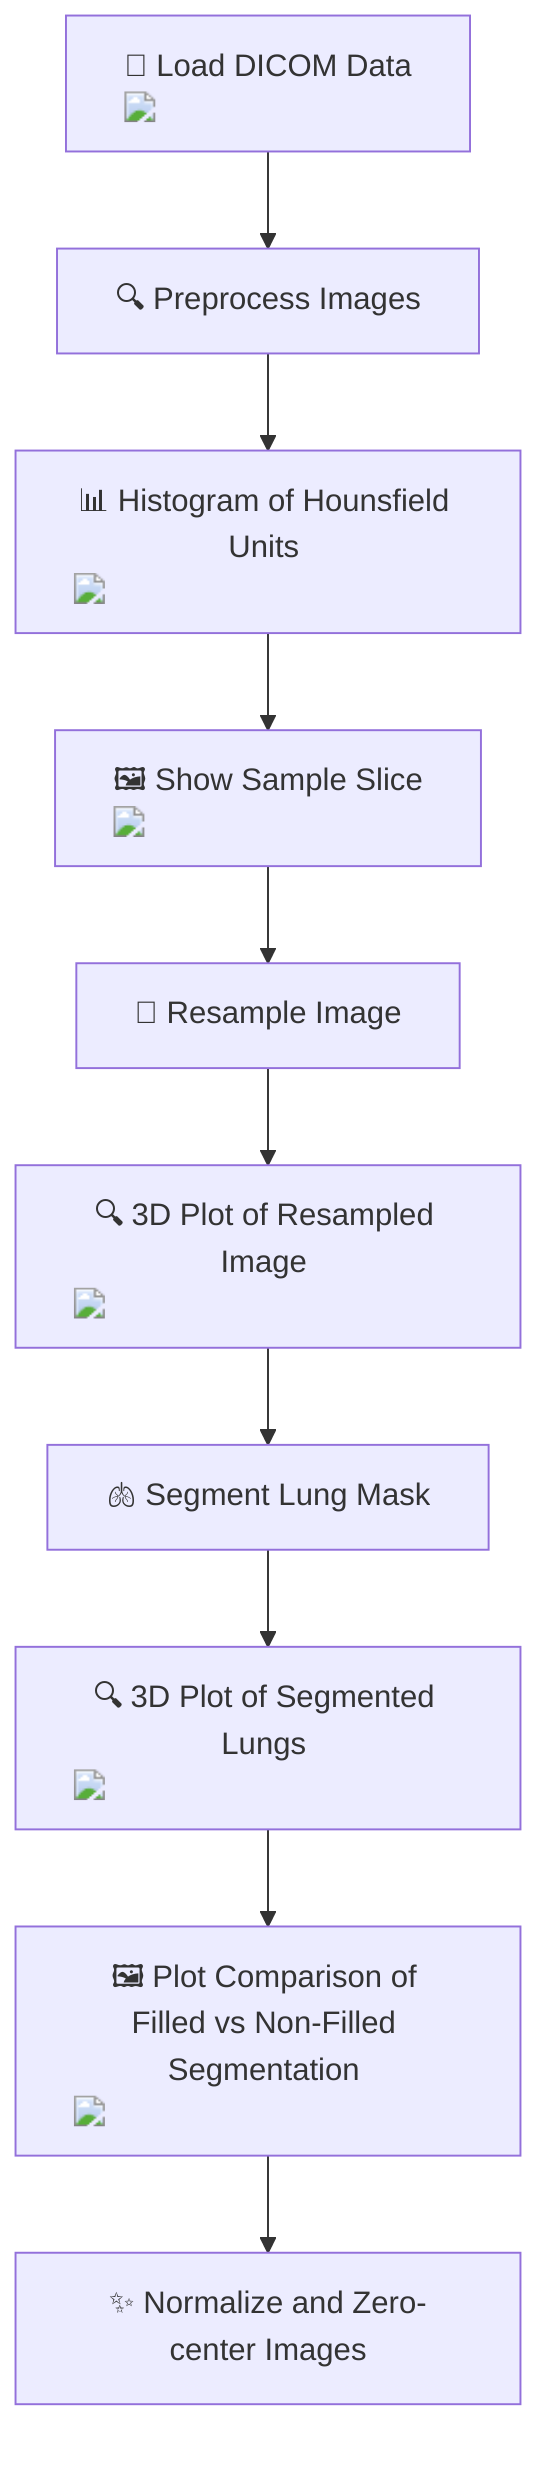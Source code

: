 flowchart TD
    A["📂 Load DICOM Data <img src='icons/database.svg'/>"] --> B["🔍 Preprocess Images"]
    B --> C["📊 Histogram of Hounsfield Units <img src='dummy_plots/hist_template.svg'/>"]
    C --> D["🖼️ Show Sample Slice <img src='dummy_plots/boxplot_template.svg'/>"]
    D --> E["🔄 Resample Image"]
    E --> F["🔍 3D Plot of Resampled Image <img src='dummy_plots/lineplot_template.svg'/>"]
    F --> G["🫁 Segment Lung Mask"]
    G --> H["🔍 3D Plot of Segmented Lungs <img src='dummy_plots/scatter_plot_template.svg'/>"]
    H --> I["🖼️ Plot Comparison of Filled vs Non-Filled Segmentation <img src='dummy_plots/barplot_template.svg'/>"]
    I --> J["✨ Normalize and Zero-center Images"]
